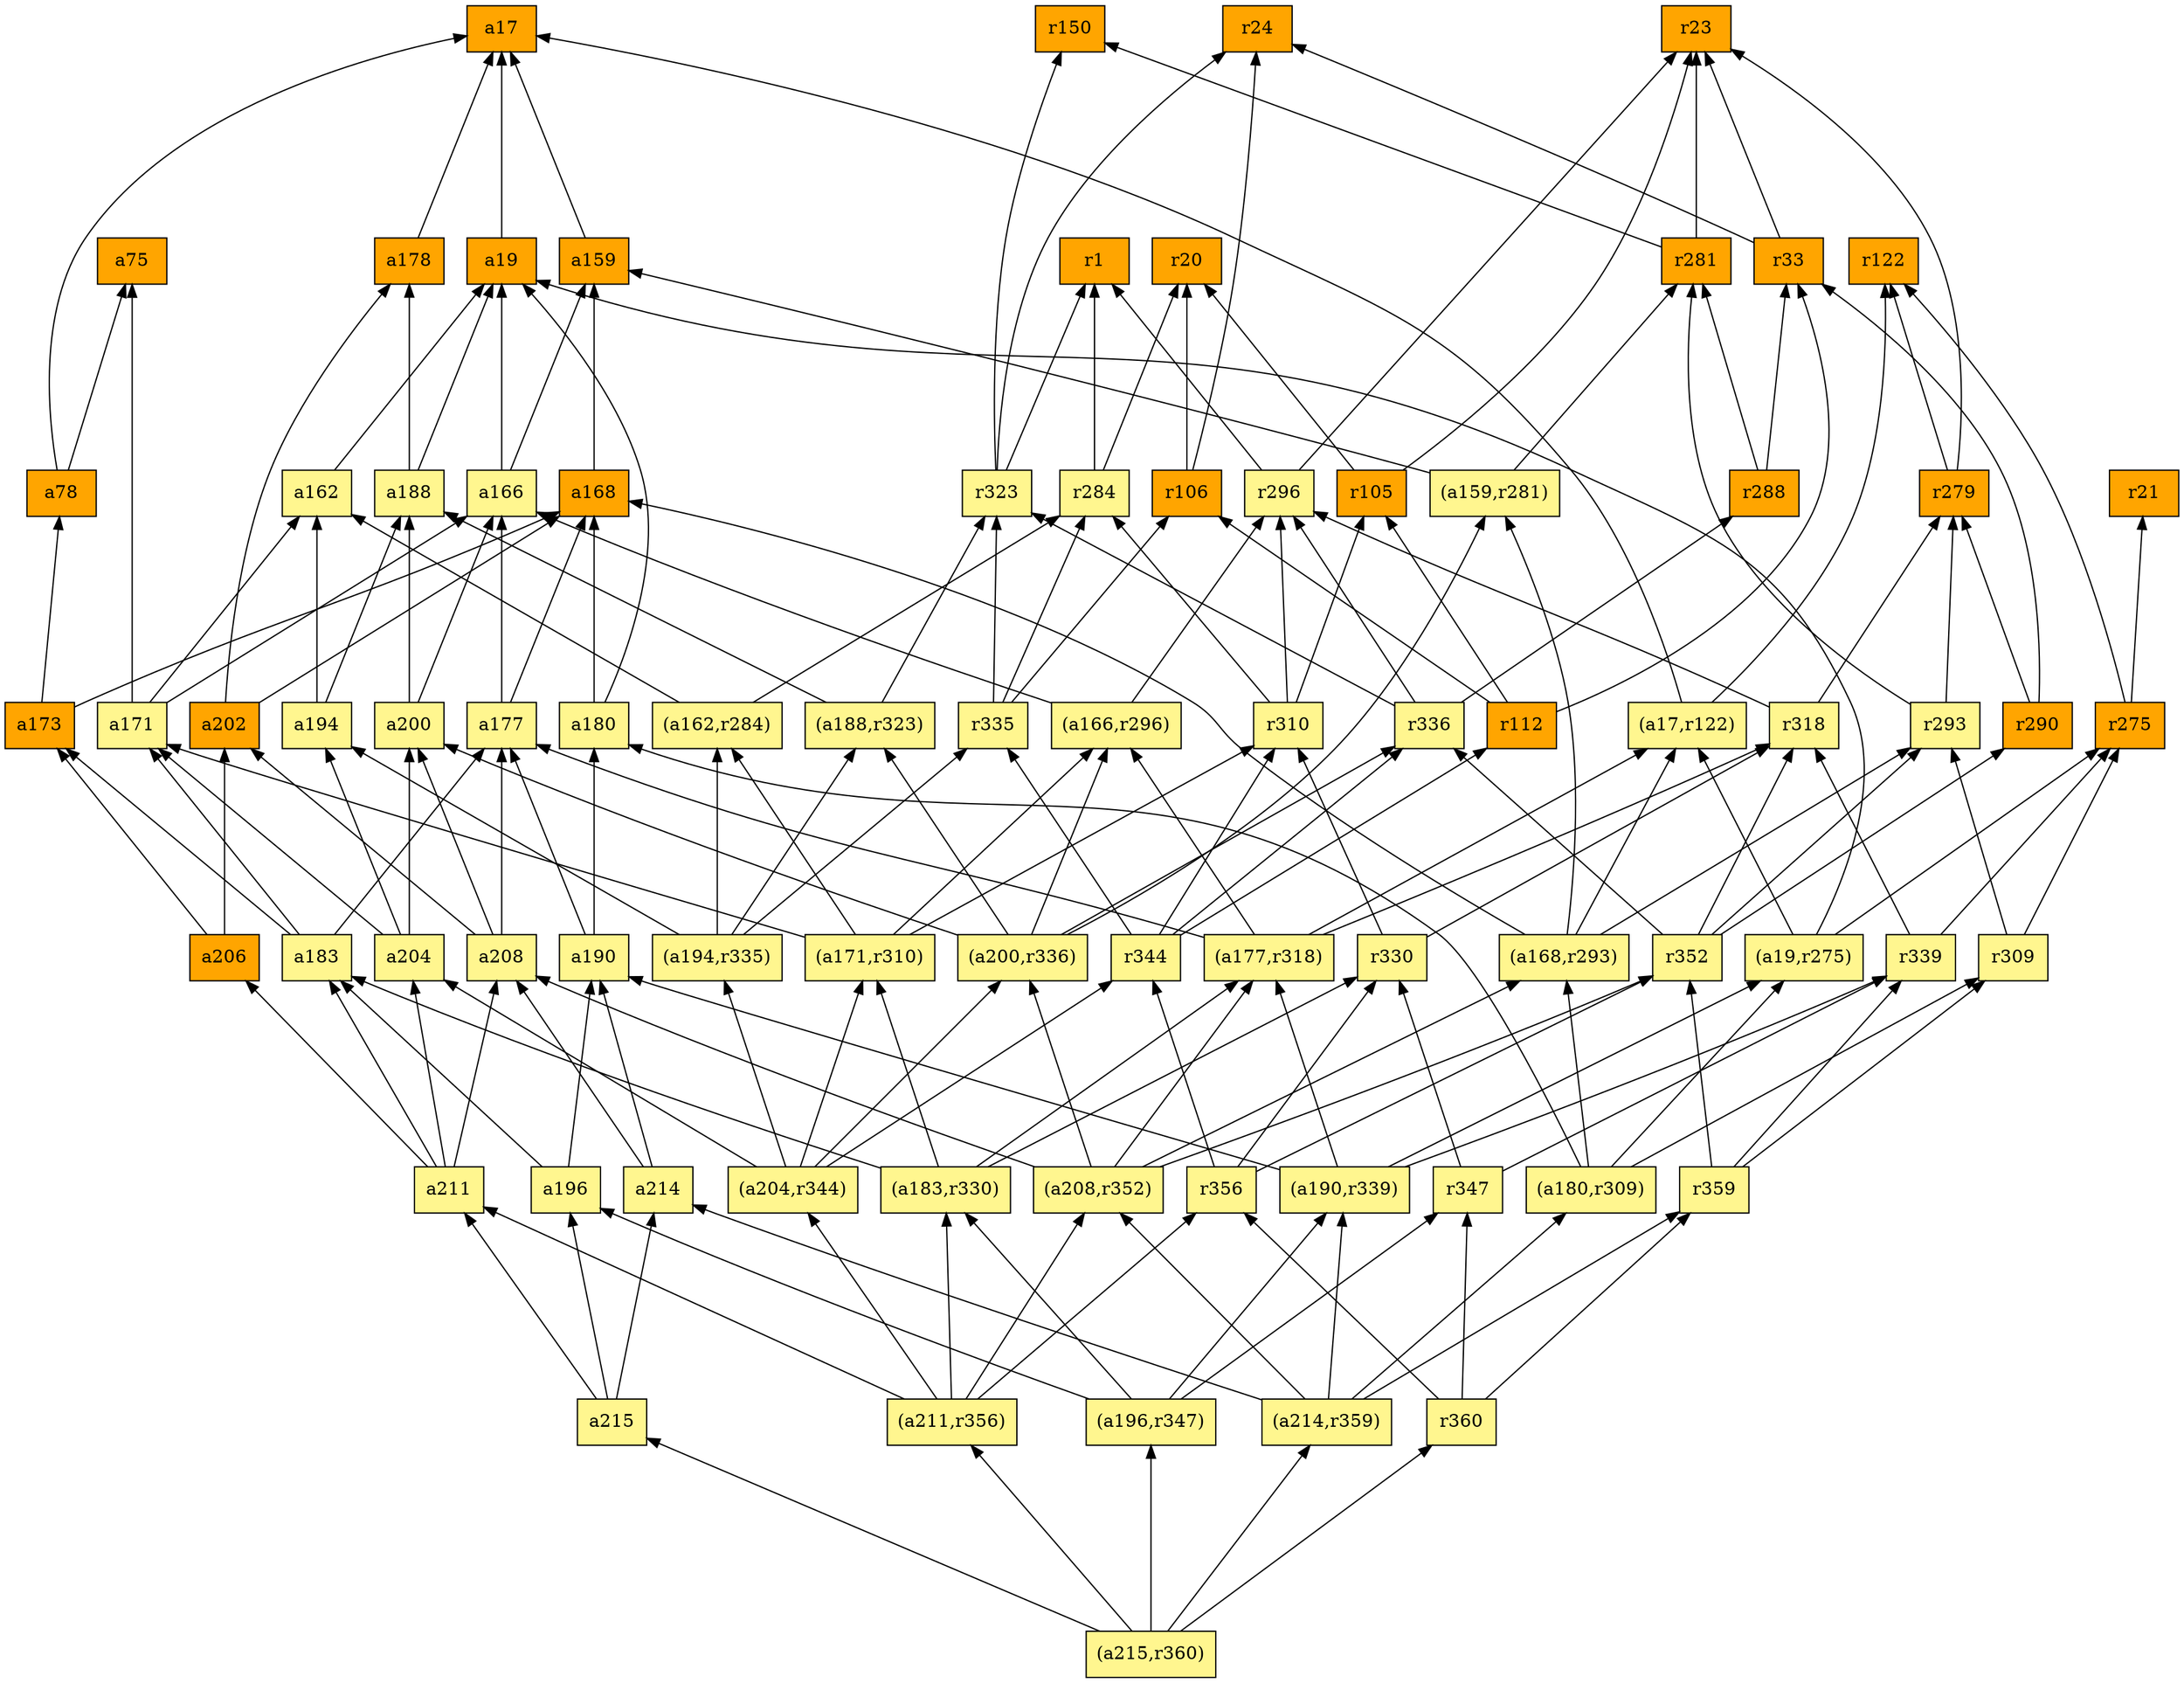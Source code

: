 digraph G {
rankdir=BT;ranksep="2.0";
"a211" [shape=record,fillcolor=khaki1,style=filled,label="{a211}"];
"(a200,r336)" [shape=record,fillcolor=khaki1,style=filled,label="{(a200,r336)}"];
"r330" [shape=record,fillcolor=khaki1,style=filled,label="{r330}"];
"r290" [shape=record,fillcolor=orange,style=filled,label="{r290}"];
"r279" [shape=record,fillcolor=orange,style=filled,label="{r279}"];
"a194" [shape=record,fillcolor=khaki1,style=filled,label="{a194}"];
"(a204,r344)" [shape=record,fillcolor=khaki1,style=filled,label="{(a204,r344)}"];
"a190" [shape=record,fillcolor=khaki1,style=filled,label="{a190}"];
"a166" [shape=record,fillcolor=khaki1,style=filled,label="{a166}"];
"(a180,r309)" [shape=record,fillcolor=khaki1,style=filled,label="{(a180,r309)}"];
"r21" [shape=record,fillcolor=orange,style=filled,label="{r21}"];
"r24" [shape=record,fillcolor=orange,style=filled,label="{r24}"];
"a177" [shape=record,fillcolor=khaki1,style=filled,label="{a177}"];
"r310" [shape=record,fillcolor=khaki1,style=filled,label="{r310}"];
"r309" [shape=record,fillcolor=khaki1,style=filled,label="{r309}"];
"r33" [shape=record,fillcolor=orange,style=filled,label="{r33}"];
"a159" [shape=record,fillcolor=orange,style=filled,label="{a159}"];
"(a211,r356)" [shape=record,fillcolor=khaki1,style=filled,label="{(a211,r356)}"];
"r356" [shape=record,fillcolor=khaki1,style=filled,label="{r356}"];
"(a19,r275)" [shape=record,fillcolor=khaki1,style=filled,label="{(a19,r275)}"];
"r335" [shape=record,fillcolor=khaki1,style=filled,label="{r335}"];
"r106" [shape=record,fillcolor=orange,style=filled,label="{r106}"];
"(a159,r281)" [shape=record,fillcolor=khaki1,style=filled,label="{(a159,r281)}"];
"a173" [shape=record,fillcolor=orange,style=filled,label="{a173}"];
"a17" [shape=record,fillcolor=orange,style=filled,label="{a17}"];
"(a166,r296)" [shape=record,fillcolor=khaki1,style=filled,label="{(a166,r296)}"];
"(a215,r360)" [shape=record,fillcolor=khaki1,style=filled,label="{(a215,r360)}"];
"(a162,r284)" [shape=record,fillcolor=khaki1,style=filled,label="{(a162,r284)}"];
"r284" [shape=record,fillcolor=khaki1,style=filled,label="{r284}"];
"r296" [shape=record,fillcolor=khaki1,style=filled,label="{r296}"];
"(a183,r330)" [shape=record,fillcolor=khaki1,style=filled,label="{(a183,r330)}"];
"a78" [shape=record,fillcolor=orange,style=filled,label="{a78}"];
"(a168,r293)" [shape=record,fillcolor=khaki1,style=filled,label="{(a168,r293)}"];
"r281" [shape=record,fillcolor=orange,style=filled,label="{r281}"];
"a19" [shape=record,fillcolor=orange,style=filled,label="{a19}"];
"r20" [shape=record,fillcolor=orange,style=filled,label="{r20}"];
"a162" [shape=record,fillcolor=khaki1,style=filled,label="{a162}"];
"(a208,r352)" [shape=record,fillcolor=khaki1,style=filled,label="{(a208,r352)}"];
"r336" [shape=record,fillcolor=khaki1,style=filled,label="{r336}"];
"a202" [shape=record,fillcolor=orange,style=filled,label="{a202}"];
"a196" [shape=record,fillcolor=khaki1,style=filled,label="{a196}"];
"(a196,r347)" [shape=record,fillcolor=khaki1,style=filled,label="{(a196,r347)}"];
"a178" [shape=record,fillcolor=orange,style=filled,label="{a178}"];
"r105" [shape=record,fillcolor=orange,style=filled,label="{r105}"];
"r275" [shape=record,fillcolor=orange,style=filled,label="{r275}"];
"a180" [shape=record,fillcolor=khaki1,style=filled,label="{a180}"];
"a215" [shape=record,fillcolor=khaki1,style=filled,label="{a215}"];
"r347" [shape=record,fillcolor=khaki1,style=filled,label="{r347}"];
"r352" [shape=record,fillcolor=khaki1,style=filled,label="{r352}"];
"r150" [shape=record,fillcolor=orange,style=filled,label="{r150}"];
"a200" [shape=record,fillcolor=khaki1,style=filled,label="{a200}"];
"a204" [shape=record,fillcolor=khaki1,style=filled,label="{a204}"];
"a206" [shape=record,fillcolor=orange,style=filled,label="{a206}"];
"(a177,r318)" [shape=record,fillcolor=khaki1,style=filled,label="{(a177,r318)}"];
"(a214,r359)" [shape=record,fillcolor=khaki1,style=filled,label="{(a214,r359)}"];
"r288" [shape=record,fillcolor=orange,style=filled,label="{r288}"];
"a188" [shape=record,fillcolor=khaki1,style=filled,label="{a188}"];
"r122" [shape=record,fillcolor=orange,style=filled,label="{r122}"];
"r359" [shape=record,fillcolor=khaki1,style=filled,label="{r359}"];
"r339" [shape=record,fillcolor=khaki1,style=filled,label="{r339}"];
"a214" [shape=record,fillcolor=khaki1,style=filled,label="{a214}"];
"r344" [shape=record,fillcolor=khaki1,style=filled,label="{r344}"];
"a183" [shape=record,fillcolor=khaki1,style=filled,label="{a183}"];
"r318" [shape=record,fillcolor=khaki1,style=filled,label="{r318}"];
"(a171,r310)" [shape=record,fillcolor=khaki1,style=filled,label="{(a171,r310)}"];
"a168" [shape=record,fillcolor=orange,style=filled,label="{a168}"];
"r112" [shape=record,fillcolor=orange,style=filled,label="{r112}"];
"(a17,r122)" [shape=record,fillcolor=khaki1,style=filled,label="{(a17,r122)}"];
"a208" [shape=record,fillcolor=khaki1,style=filled,label="{a208}"];
"a75" [shape=record,fillcolor=orange,style=filled,label="{a75}"];
"(a194,r335)" [shape=record,fillcolor=khaki1,style=filled,label="{(a194,r335)}"];
"a171" [shape=record,fillcolor=khaki1,style=filled,label="{a171}"];
"r360" [shape=record,fillcolor=khaki1,style=filled,label="{r360}"];
"(a190,r339)" [shape=record,fillcolor=khaki1,style=filled,label="{(a190,r339)}"];
"r23" [shape=record,fillcolor=orange,style=filled,label="{r23}"];
"r323" [shape=record,fillcolor=khaki1,style=filled,label="{r323}"];
"r293" [shape=record,fillcolor=khaki1,style=filled,label="{r293}"];
"r1" [shape=record,fillcolor=orange,style=filled,label="{r1}"];
"(a188,r323)" [shape=record,fillcolor=khaki1,style=filled,label="{(a188,r323)}"];
"a211" -> "a204"
"a211" -> "a206"
"a211" -> "a183"
"a211" -> "a208"
"(a200,r336)" -> "(a159,r281)"
"(a200,r336)" -> "(a166,r296)"
"(a200,r336)" -> "r336"
"(a200,r336)" -> "(a188,r323)"
"(a200,r336)" -> "a200"
"r330" -> "r318"
"r330" -> "r310"
"r290" -> "r33"
"r290" -> "r279"
"r279" -> "r122"
"r279" -> "r23"
"a194" -> "a188"
"a194" -> "a162"
"(a204,r344)" -> "(a200,r336)"
"(a204,r344)" -> "r344"
"(a204,r344)" -> "a204"
"(a204,r344)" -> "(a171,r310)"
"(a204,r344)" -> "(a194,r335)"
"a190" -> "a177"
"a190" -> "a180"
"a166" -> "a19"
"a166" -> "a159"
"(a180,r309)" -> "(a168,r293)"
"(a180,r309)" -> "r309"
"(a180,r309)" -> "a180"
"(a180,r309)" -> "(a19,r275)"
"a177" -> "a166"
"a177" -> "a168"
"r310" -> "r284"
"r310" -> "r296"
"r310" -> "r105"
"r309" -> "r275"
"r309" -> "r293"
"r33" -> "r24"
"r33" -> "r23"
"a159" -> "a17"
"(a211,r356)" -> "(a183,r330)"
"(a211,r356)" -> "(a204,r344)"
"(a211,r356)" -> "a211"
"(a211,r356)" -> "(a208,r352)"
"(a211,r356)" -> "r356"
"r356" -> "r330"
"r356" -> "r352"
"r356" -> "r344"
"(a19,r275)" -> "a19"
"(a19,r275)" -> "(a17,r122)"
"(a19,r275)" -> "r275"
"r335" -> "r284"
"r335" -> "r106"
"r335" -> "r323"
"r106" -> "r20"
"r106" -> "r24"
"(a159,r281)" -> "a159"
"(a159,r281)" -> "r281"
"a173" -> "a78"
"a173" -> "a168"
"(a166,r296)" -> "r296"
"(a166,r296)" -> "a166"
"(a215,r360)" -> "(a196,r347)"
"(a215,r360)" -> "a215"
"(a215,r360)" -> "(a214,r359)"
"(a215,r360)" -> "(a211,r356)"
"(a215,r360)" -> "r360"
"(a162,r284)" -> "r284"
"(a162,r284)" -> "a162"
"r284" -> "r20"
"r284" -> "r1"
"r296" -> "r1"
"r296" -> "r23"
"(a183,r330)" -> "r330"
"(a183,r330)" -> "a183"
"(a183,r330)" -> "(a171,r310)"
"(a183,r330)" -> "(a177,r318)"
"a78" -> "a75"
"a78" -> "a17"
"(a168,r293)" -> "r293"
"(a168,r293)" -> "(a159,r281)"
"(a168,r293)" -> "a168"
"(a168,r293)" -> "(a17,r122)"
"r281" -> "r150"
"r281" -> "r23"
"a19" -> "a17"
"a162" -> "a19"
"(a208,r352)" -> "a208"
"(a208,r352)" -> "(a168,r293)"
"(a208,r352)" -> "(a200,r336)"
"(a208,r352)" -> "r352"
"(a208,r352)" -> "(a177,r318)"
"r336" -> "r288"
"r336" -> "r296"
"r336" -> "r323"
"a202" -> "a178"
"a202" -> "a168"
"a196" -> "a190"
"a196" -> "a183"
"(a196,r347)" -> "(a190,r339)"
"(a196,r347)" -> "(a183,r330)"
"(a196,r347)" -> "r347"
"(a196,r347)" -> "a196"
"a178" -> "a17"
"r105" -> "r20"
"r105" -> "r23"
"r275" -> "r122"
"r275" -> "r21"
"a180" -> "a19"
"a180" -> "a168"
"a215" -> "a211"
"a215" -> "a214"
"a215" -> "a196"
"r347" -> "r330"
"r347" -> "r339"
"r352" -> "r290"
"r352" -> "r293"
"r352" -> "r336"
"r352" -> "r318"
"a200" -> "a188"
"a200" -> "a166"
"a204" -> "a194"
"a204" -> "a171"
"a204" -> "a200"
"a206" -> "a173"
"a206" -> "a202"
"(a177,r318)" -> "(a166,r296)"
"(a177,r318)" -> "(a17,r122)"
"(a177,r318)" -> "r318"
"(a177,r318)" -> "a177"
"(a214,r359)" -> "(a190,r339)"
"(a214,r359)" -> "r359"
"(a214,r359)" -> "(a180,r309)"
"(a214,r359)" -> "a214"
"(a214,r359)" -> "(a208,r352)"
"r288" -> "r281"
"r288" -> "r33"
"a188" -> "a19"
"a188" -> "a178"
"r359" -> "r352"
"r359" -> "r309"
"r359" -> "r339"
"r339" -> "r275"
"r339" -> "r318"
"a214" -> "a190"
"a214" -> "a208"
"r344" -> "r310"
"r344" -> "r336"
"r344" -> "r335"
"r344" -> "r112"
"a183" -> "a171"
"a183" -> "a173"
"a183" -> "a177"
"r318" -> "r296"
"r318" -> "r279"
"(a171,r310)" -> "(a166,r296)"
"(a171,r310)" -> "(a162,r284)"
"(a171,r310)" -> "r310"
"(a171,r310)" -> "a171"
"a168" -> "a159"
"r112" -> "r106"
"r112" -> "r105"
"r112" -> "r33"
"(a17,r122)" -> "r122"
"(a17,r122)" -> "a17"
"a208" -> "a177"
"a208" -> "a200"
"a208" -> "a202"
"(a194,r335)" -> "r335"
"(a194,r335)" -> "a194"
"(a194,r335)" -> "(a162,r284)"
"(a194,r335)" -> "(a188,r323)"
"a171" -> "a166"
"a171" -> "a75"
"a171" -> "a162"
"r360" -> "r347"
"r360" -> "r359"
"r360" -> "r356"
"(a190,r339)" -> "a190"
"(a190,r339)" -> "r339"
"(a190,r339)" -> "(a19,r275)"
"(a190,r339)" -> "(a177,r318)"
"r323" -> "r24"
"r323" -> "r1"
"r323" -> "r150"
"r293" -> "r281"
"r293" -> "r279"
"(a188,r323)" -> "r323"
"(a188,r323)" -> "a188"
}